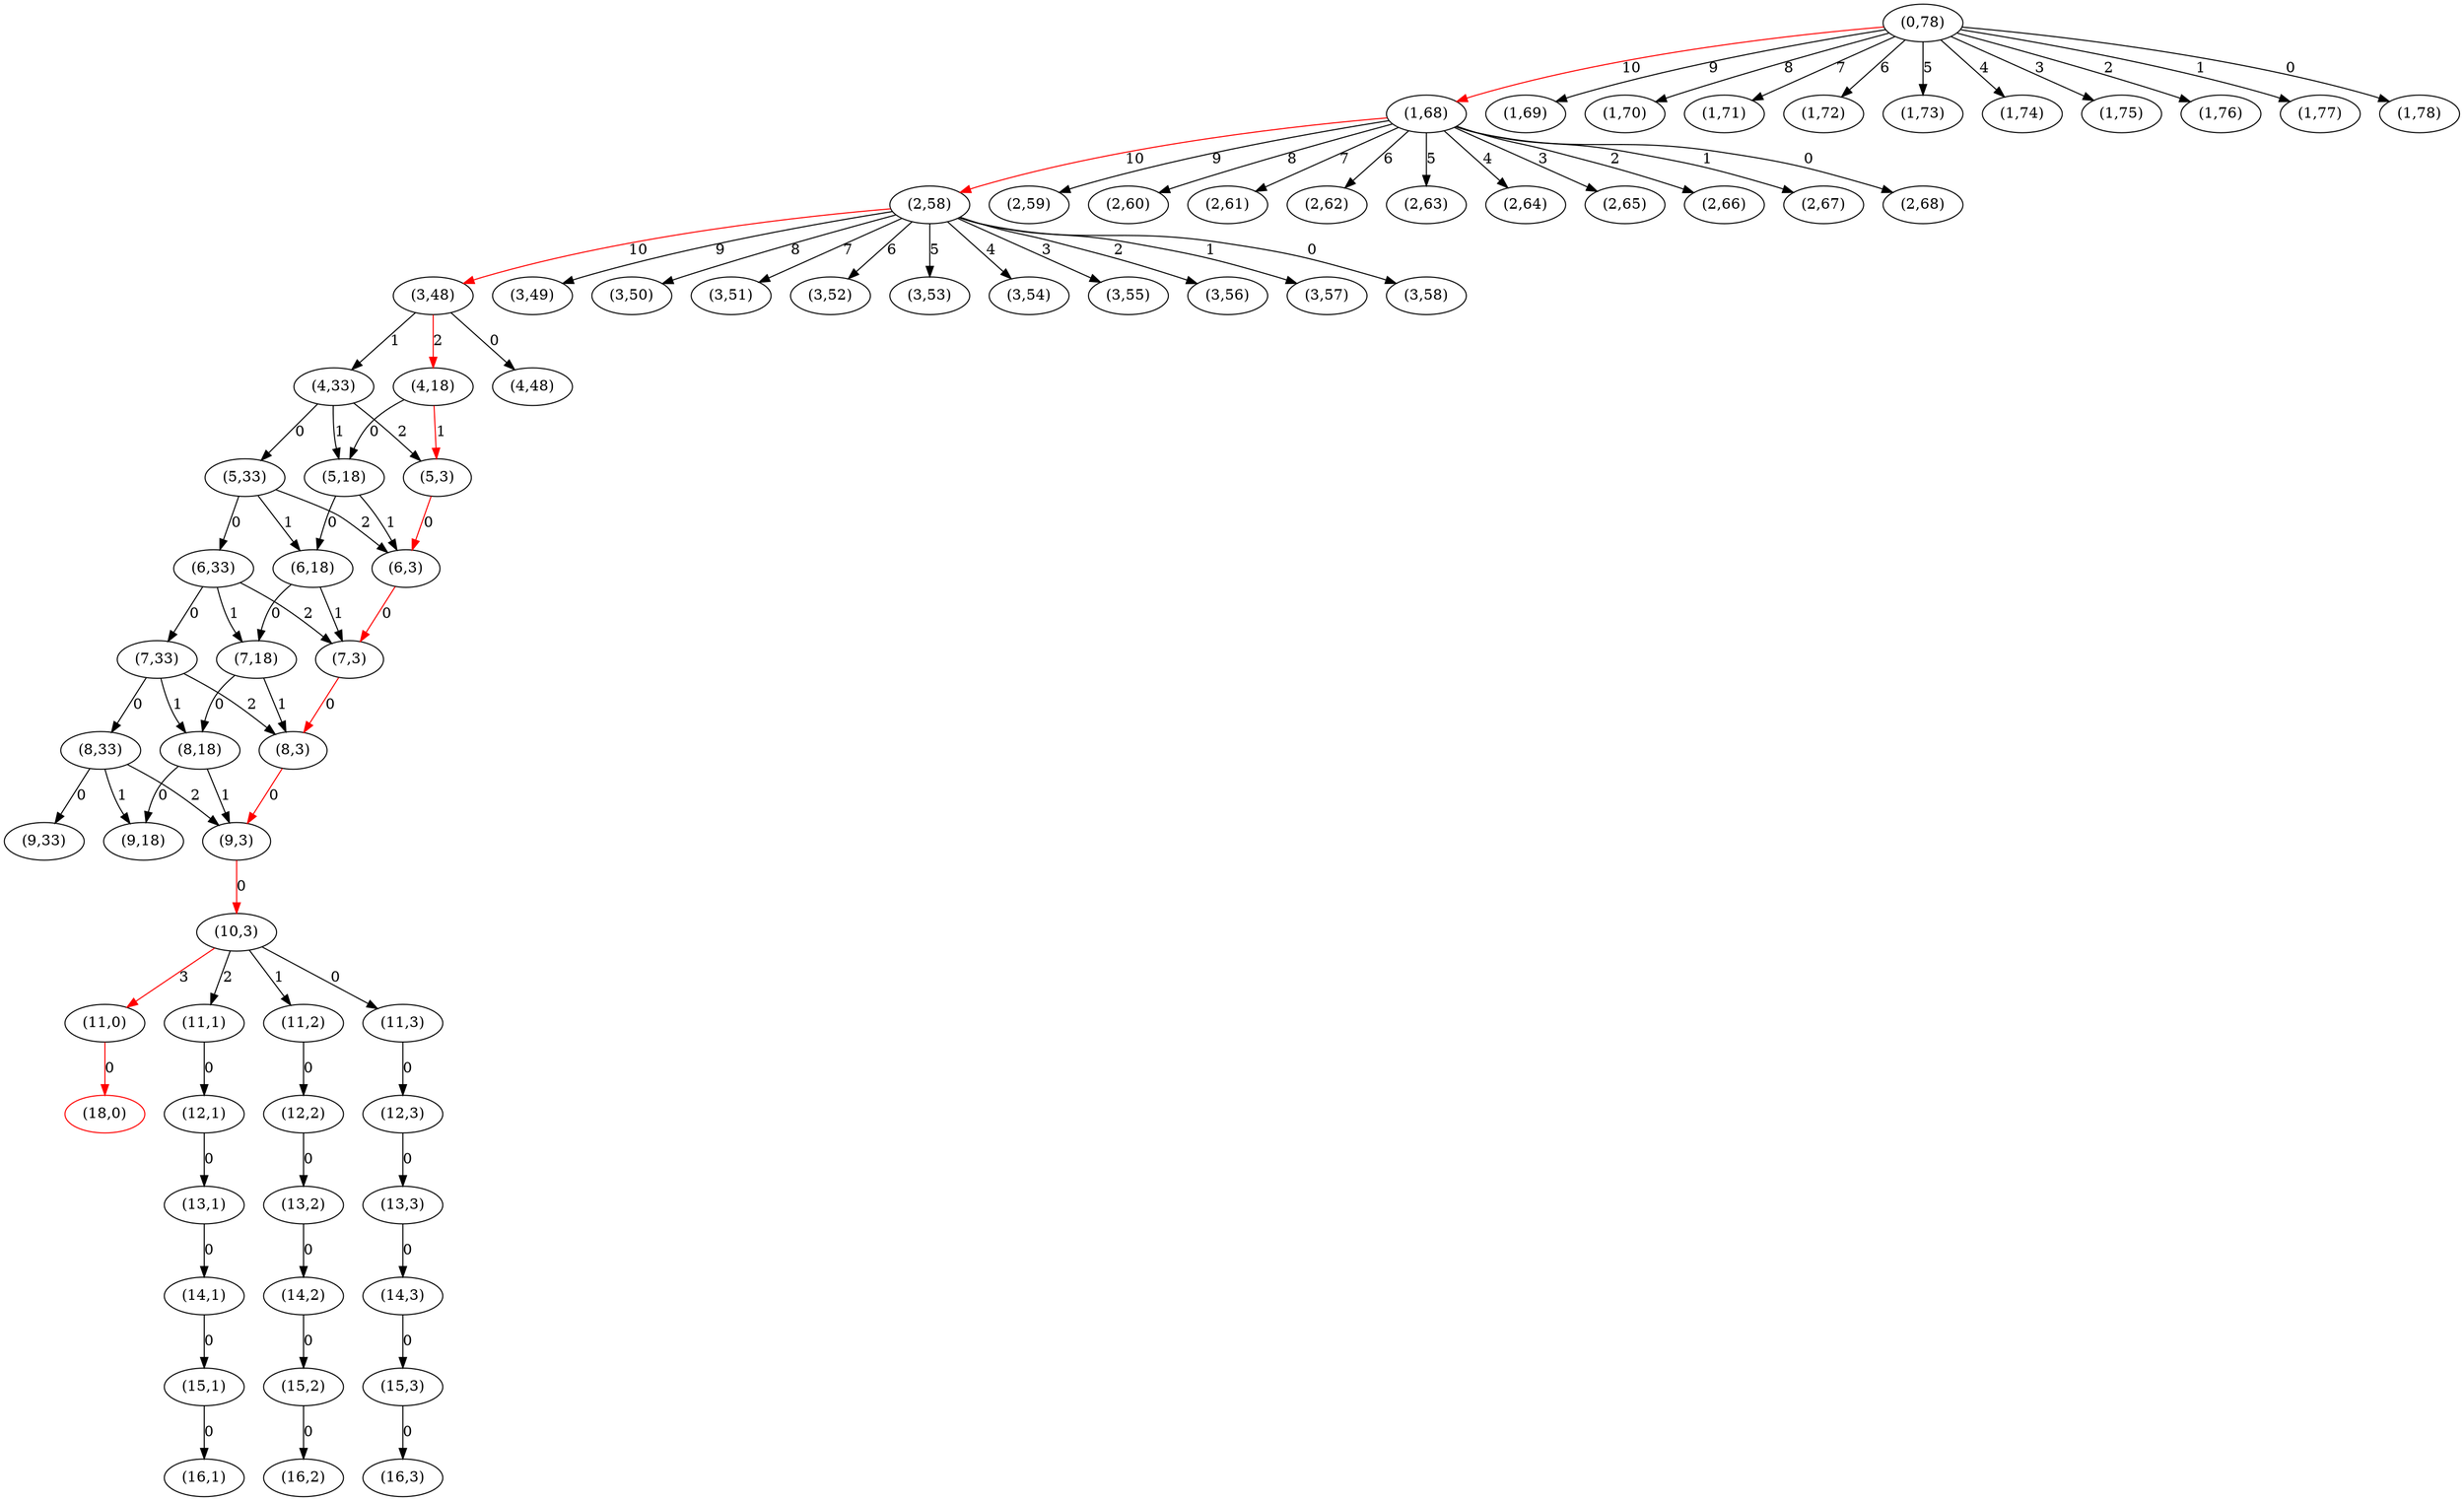 strict digraph G {
  1 [ label="(0,78)" ];
  2 [ label="(1,68)" ];
  3 [ label="(1,69)" ];
  4 [ label="(1,70)" ];
  5 [ label="(1,71)" ];
  6 [ label="(1,72)" ];
  7 [ label="(1,73)" ];
  8 [ label="(1,74)" ];
  9 [ label="(1,75)" ];
  10 [ label="(1,76)" ];
  11 [ label="(1,77)" ];
  12 [ label="(1,78)" ];
  13 [ label="(2,58)" ];
  14 [ label="(2,59)" ];
  15 [ label="(2,60)" ];
  16 [ label="(2,61)" ];
  17 [ label="(2,62)" ];
  18 [ label="(2,63)" ];
  19 [ label="(2,64)" ];
  20 [ label="(2,65)" ];
  21 [ label="(2,66)" ];
  22 [ label="(2,67)" ];
  23 [ label="(2,68)" ];
  24 [ label="(3,48)" ];
  25 [ label="(3,49)" ];
  26 [ label="(3,50)" ];
  27 [ label="(3,51)" ];
  28 [ label="(3,52)" ];
  29 [ label="(3,53)" ];
  30 [ label="(3,54)" ];
  31 [ label="(3,55)" ];
  32 [ label="(3,56)" ];
  33 [ label="(3,57)" ];
  34 [ label="(3,58)" ];
  35 [ label="(4,18)" ];
  36 [ label="(4,33)" ];
  37 [ label="(4,48)" ];
  38 [ label="(5,3)" ];
  39 [ label="(5,18)" ];
  40 [ label="(6,3)" ];
  41 [ label="(6,18)" ];
  42 [ label="(5,33)" ];
  43 [ label="(7,3)" ];
  44 [ label="(6,33)" ];
  45 [ label="(8,3)" ];
  46 [ label="(9,3)" ];
  47 [ label="(10,3)" ];
  48 [ label="(7,18)" ];
  49 [ label="(8,18)" ];
  50 [ label="(9,18)" ];
  51 [ label="(7,33)" ];
  52 [ label="(8,33)" ];
  53 [ label="(9,33)" ];
  54 [ label="(11,0)" ];
  55 [ label="(11,1)" ];
  56 [ label="(11,2)" ];
  57 [ label="(11,3)" ];
  58 [ color="red" label="(18,0)" ];
  59 [ label="(12,1)" ];
  60 [ label="(13,1)" ];
  61 [ label="(12,2)" ];
  62 [ label="(14,1)" ];
  63 [ label="(13,2)" ];
  64 [ label="(12,3)" ];
  65 [ label="(14,2)" ];
  66 [ label="(13,3)" ];
  67 [ label="(15,1)" ];
  68 [ label="(16,1)" ];
  69 [ label="(14,3)" ];
  70 [ label="(15,2)" ];
  71 [ label="(16,2)" ];
  72 [ label="(15,3)" ];
  73 [ label="(16,3)" ];
  1 -> 2 [ color="red" label="10" ];
  1 -> 3 [ label="9" ];
  1 -> 4 [ label="8" ];
  1 -> 5 [ label="7" ];
  1 -> 6 [ label="6" ];
  1 -> 7 [ label="5" ];
  1 -> 8 [ label="4" ];
  1 -> 9 [ label="3" ];
  1 -> 10 [ label="2" ];
  1 -> 11 [ label="1" ];
  1 -> 12 [ label="0" ];
  2 -> 13 [ color="red" label="10" ];
  2 -> 14 [ label="9" ];
  2 -> 15 [ label="8" ];
  2 -> 16 [ label="7" ];
  2 -> 17 [ label="6" ];
  2 -> 18 [ label="5" ];
  2 -> 19 [ label="4" ];
  2 -> 20 [ label="3" ];
  2 -> 21 [ label="2" ];
  2 -> 22 [ label="1" ];
  2 -> 23 [ label="0" ];
  13 -> 24 [ color="red" label="10" ];
  13 -> 25 [ label="9" ];
  13 -> 26 [ label="8" ];
  13 -> 27 [ label="7" ];
  13 -> 28 [ label="6" ];
  13 -> 29 [ label="5" ];
  13 -> 30 [ label="4" ];
  13 -> 31 [ label="3" ];
  13 -> 32 [ label="2" ];
  13 -> 33 [ label="1" ];
  13 -> 34 [ label="0" ];
  24 -> 35 [ color="red" label="2" ];
  24 -> 36 [ label="1" ];
  24 -> 37 [ label="0" ];
  35 -> 38 [ color="red" label="1" ];
  35 -> 39 [ label="0" ];
  38 -> 40 [ color="red" label="0" ];
  39 -> 40 [ label="1" ];
  39 -> 41 [ label="0" ];
  36 -> 38 [ label="2" ];
  36 -> 39 [ label="1" ];
  36 -> 42 [ label="0" ];
  40 -> 43 [ color="red" label="0" ];
  42 -> 40 [ label="2" ];
  42 -> 41 [ label="1" ];
  42 -> 44 [ label="0" ];
  43 -> 45 [ color="red" label="0" ];
  45 -> 46 [ color="red" label="0" ];
  46 -> 47 [ color="red" label="0" ];
  41 -> 43 [ label="1" ];
  41 -> 48 [ label="0" ];
  48 -> 45 [ label="1" ];
  48 -> 49 [ label="0" ];
  49 -> 46 [ label="1" ];
  49 -> 50 [ label="0" ];
  44 -> 43 [ label="2" ];
  44 -> 48 [ label="1" ];
  44 -> 51 [ label="0" ];
  51 -> 45 [ label="2" ];
  51 -> 49 [ label="1" ];
  51 -> 52 [ label="0" ];
  52 -> 46 [ label="2" ];
  52 -> 50 [ label="1" ];
  52 -> 53 [ label="0" ];
  47 -> 54 [ color="red" label="3" ];
  47 -> 55 [ label="2" ];
  47 -> 56 [ label="1" ];
  47 -> 57 [ label="0" ];
  54 -> 58 [ color="red" label="0" ];
  55 -> 59 [ label="0" ];
  59 -> 60 [ label="0" ];
  56 -> 61 [ label="0" ];
  60 -> 62 [ label="0" ];
  61 -> 63 [ label="0" ];
  57 -> 64 [ label="0" ];
  63 -> 65 [ label="0" ];
  64 -> 66 [ label="0" ];
  62 -> 67 [ label="0" ];
  67 -> 68 [ label="0" ];
  66 -> 69 [ label="0" ];
  65 -> 70 [ label="0" ];
  70 -> 71 [ label="0" ];
  69 -> 72 [ label="0" ];
  72 -> 73 [ label="0" ];
}
